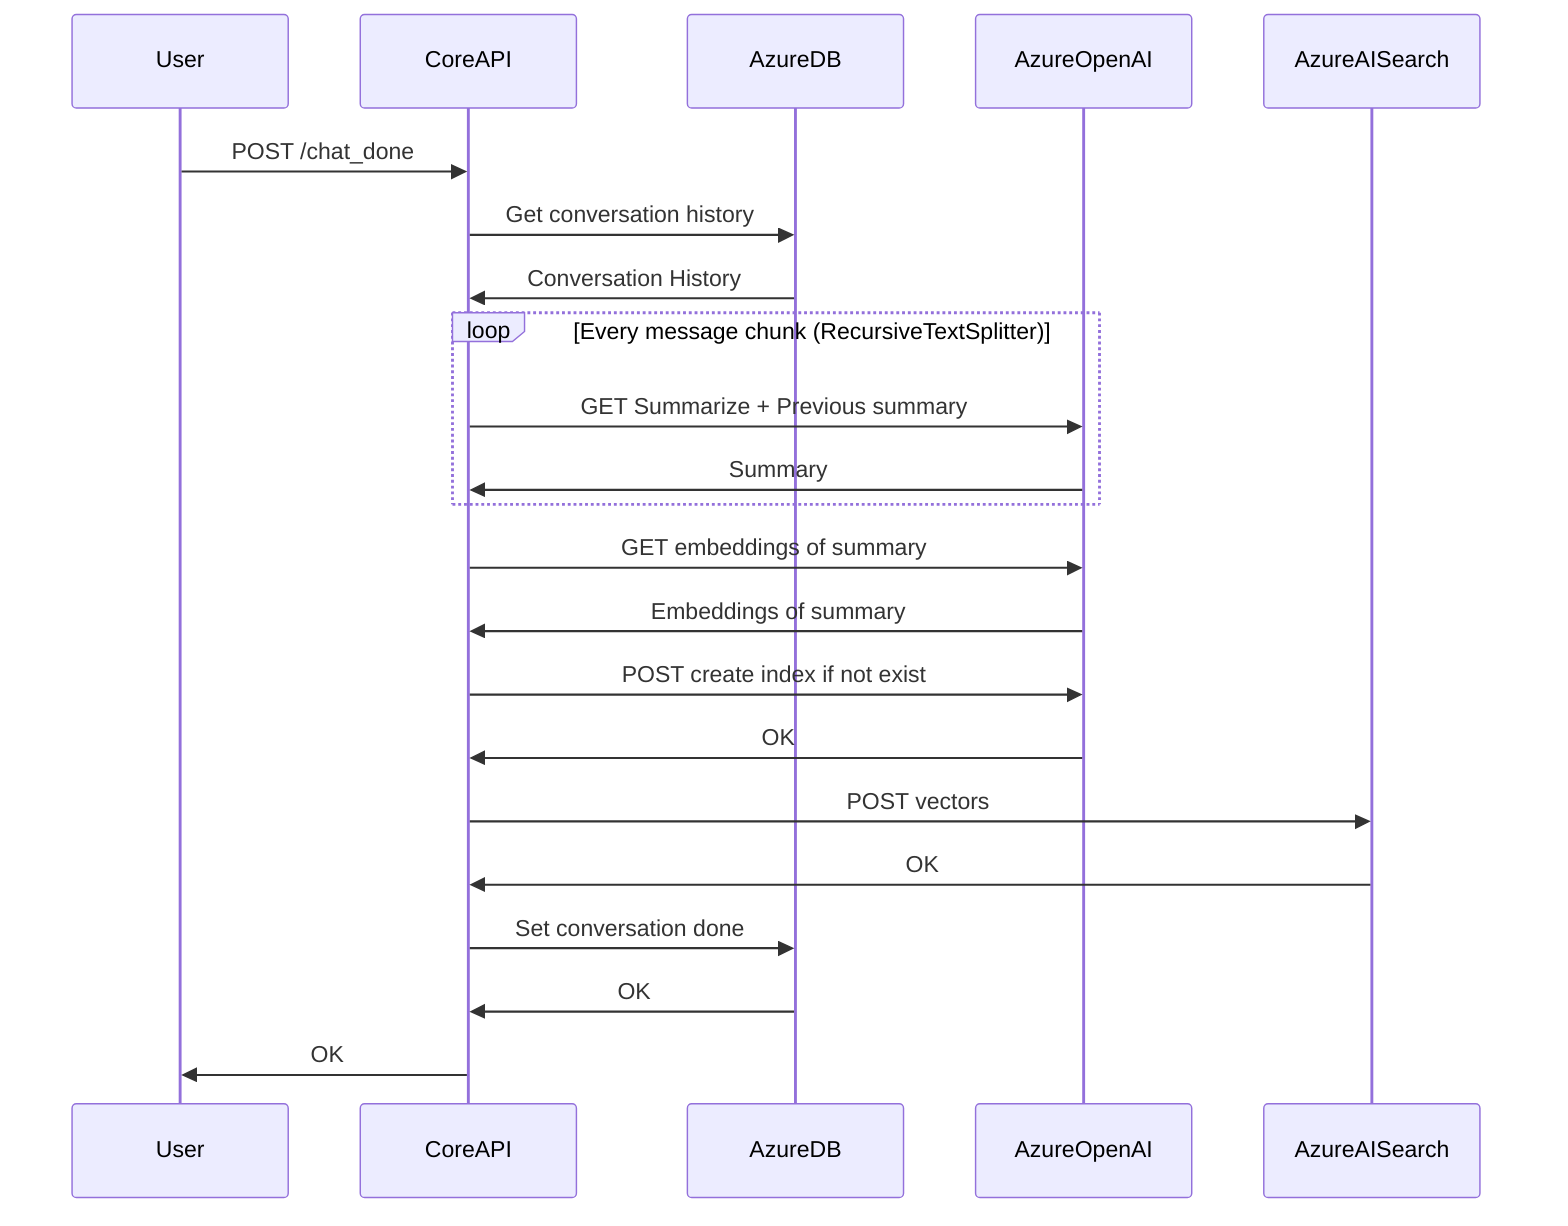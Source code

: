 sequenceDiagram
    participant User
    participant CoreAPI
    participant AzureDB
    participant AzureOpenAI
    participant AzureAISearch

    User->>CoreAPI: POST /chat_done
    CoreAPI->>AzureDB: Get conversation history
    AzureDB->>CoreAPI: Conversation History
    loop Every message chunk (RecursiveTextSplitter)
        CoreAPI->>AzureOpenAI: GET Summarize + Previous summary
        AzureOpenAI->>CoreAPI: Summary
    end
    CoreAPI->>AzureOpenAI: GET embeddings of summary
    AzureOpenAI->>CoreAPI: Embeddings of summary
    CoreAPI->>AzureOpenAI: POST create index if not exist
    AzureOpenAI->>CoreAPI: OK
    CoreAPI->>AzureAISearch: POST vectors
    AzureAISearch->>CoreAPI: OK
    CoreAPI->>AzureDB: Set conversation done
    AzureDB->>CoreAPI: OK
    CoreAPI->>User: OK